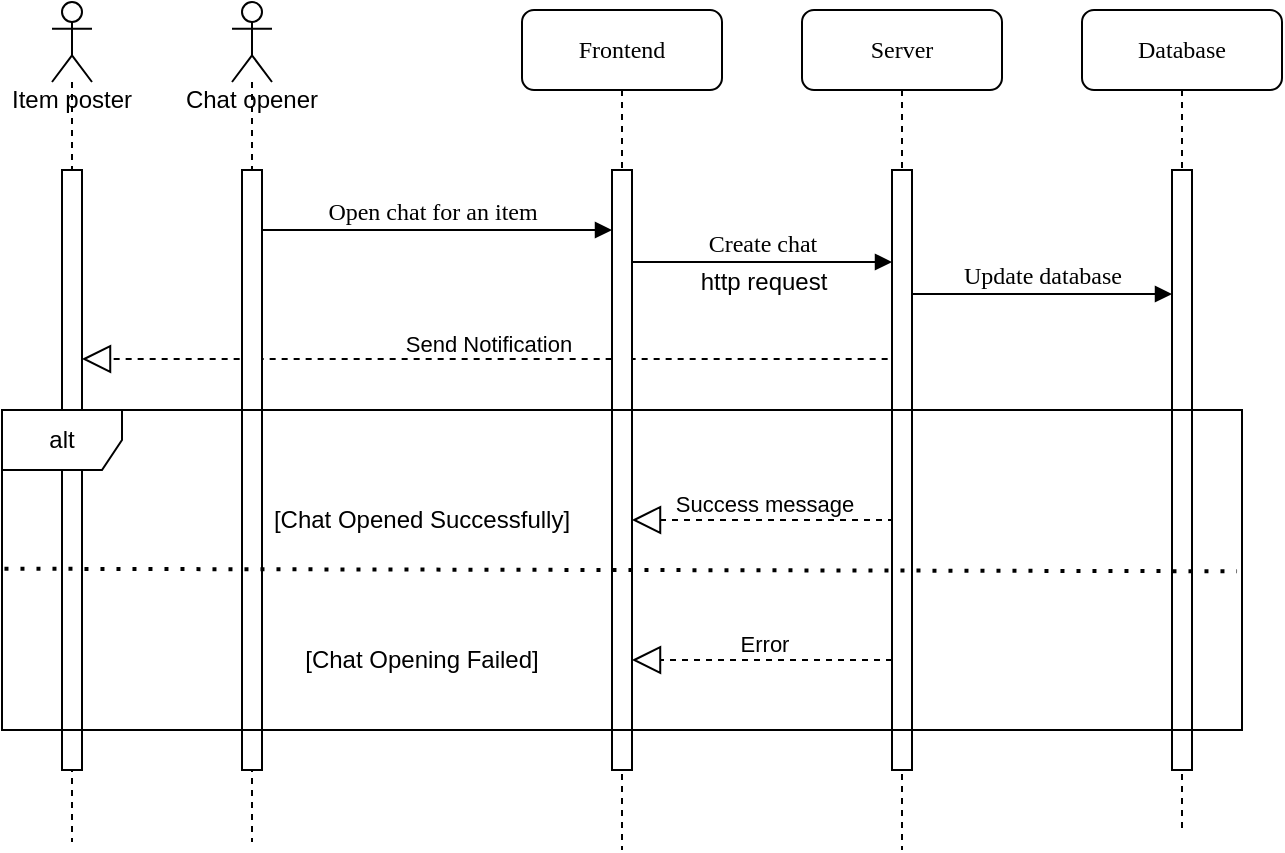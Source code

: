 <mxfile version="26.0.11">
  <diagram name="Page-1" id="CKeM4P2nxKYVu4VMVRPb">
    <mxGraphModel dx="794" dy="458" grid="1" gridSize="10" guides="1" tooltips="1" connect="1" arrows="1" fold="1" page="1" pageScale="1" pageWidth="1100" pageHeight="850" math="0" shadow="0">
      <root>
        <mxCell id="0" />
        <mxCell id="1" parent="0" />
        <mxCell id="-53Uf4TQHLvq_ebUNMab-22" value="" style="endArrow=block;dashed=1;endFill=0;endSize=12;html=1;rounded=0;" edge="1" parent="1">
          <mxGeometry width="160" relative="1" as="geometry">
            <mxPoint x="446" y="335" as="sourcePoint" />
            <mxPoint x="315" y="335" as="targetPoint" />
          </mxGeometry>
        </mxCell>
        <mxCell id="-53Uf4TQHLvq_ebUNMab-23" value="Success message" style="edgeLabel;html=1;align=center;verticalAlign=middle;resizable=0;points=[];" connectable="0" vertex="1" parent="-53Uf4TQHLvq_ebUNMab-22">
          <mxGeometry x="-0.002" y="1" relative="1" as="geometry">
            <mxPoint y="-9" as="offset" />
          </mxGeometry>
        </mxCell>
        <mxCell id="-53Uf4TQHLvq_ebUNMab-18" value="" style="endArrow=block;dashed=1;endFill=0;endSize=12;html=1;rounded=0;exitX=0.433;exitY=0.25;exitDx=0;exitDy=0;exitPerimeter=0;" edge="1" parent="1">
          <mxGeometry width="160" relative="1" as="geometry">
            <mxPoint x="454.83" y="254.5" as="sourcePoint" />
            <mxPoint x="40" y="254.5" as="targetPoint" />
          </mxGeometry>
        </mxCell>
        <mxCell id="-53Uf4TQHLvq_ebUNMab-19" value="Send Notification" style="edgeLabel;html=1;align=center;verticalAlign=middle;resizable=0;points=[];" connectable="0" vertex="1" parent="-53Uf4TQHLvq_ebUNMab-18">
          <mxGeometry x="0.025" y="2" relative="1" as="geometry">
            <mxPoint y="-10" as="offset" />
          </mxGeometry>
        </mxCell>
        <mxCell id="-53Uf4TQHLvq_ebUNMab-1" value="" style="shape=umlLifeline;perimeter=lifelinePerimeter;whiteSpace=wrap;html=1;container=1;dropTarget=0;collapsible=0;recursiveResize=0;outlineConnect=0;portConstraint=eastwest;newEdgeStyle={&quot;curved&quot;:0,&quot;rounded&quot;:0};participant=umlActor;size=40;" vertex="1" parent="1">
          <mxGeometry x="25" y="76" width="20" height="420" as="geometry" />
        </mxCell>
        <mxCell id="-53Uf4TQHLvq_ebUNMab-2" value="" style="shape=umlLifeline;perimeter=lifelinePerimeter;whiteSpace=wrap;html=1;container=1;dropTarget=0;collapsible=0;recursiveResize=0;outlineConnect=0;portConstraint=eastwest;newEdgeStyle={&quot;curved&quot;:0,&quot;rounded&quot;:0};participant=umlActor;" vertex="1" parent="1">
          <mxGeometry x="115" y="76" width="20" height="420" as="geometry" />
        </mxCell>
        <mxCell id="-53Uf4TQHLvq_ebUNMab-3" value="Frontend" style="shape=umlLifeline;perimeter=lifelinePerimeter;whiteSpace=wrap;html=1;container=1;collapsible=0;recursiveResize=0;outlineConnect=0;rounded=1;shadow=0;comic=0;labelBackgroundColor=none;strokeWidth=1;fontFamily=Verdana;fontSize=12;align=center;" vertex="1" parent="1">
          <mxGeometry x="260" y="80" width="100" height="420" as="geometry" />
        </mxCell>
        <mxCell id="-53Uf4TQHLvq_ebUNMab-4" value="" style="html=1;points=[];perimeter=orthogonalPerimeter;rounded=0;shadow=0;comic=0;labelBackgroundColor=none;strokeWidth=1;fontFamily=Verdana;fontSize=12;align=center;" vertex="1" parent="-53Uf4TQHLvq_ebUNMab-3">
          <mxGeometry x="45" y="80" width="10" height="300" as="geometry" />
        </mxCell>
        <mxCell id="-53Uf4TQHLvq_ebUNMab-5" value="Server" style="shape=umlLifeline;perimeter=lifelinePerimeter;whiteSpace=wrap;html=1;container=1;collapsible=0;recursiveResize=0;outlineConnect=0;rounded=1;shadow=0;comic=0;labelBackgroundColor=none;strokeWidth=1;fontFamily=Verdana;fontSize=12;align=center;" vertex="1" parent="1">
          <mxGeometry x="400" y="80" width="100" height="420" as="geometry" />
        </mxCell>
        <mxCell id="-53Uf4TQHLvq_ebUNMab-6" value="" style="html=1;points=[];perimeter=orthogonalPerimeter;rounded=0;shadow=0;comic=0;labelBackgroundColor=none;strokeWidth=1;fontFamily=Verdana;fontSize=12;align=center;fillColor=#FFFFFF;fillStyle=solid;" vertex="1" parent="-53Uf4TQHLvq_ebUNMab-5">
          <mxGeometry x="45" y="80" width="10" height="300" as="geometry" />
        </mxCell>
        <mxCell id="-53Uf4TQHLvq_ebUNMab-7" value="Database" style="shape=umlLifeline;perimeter=lifelinePerimeter;whiteSpace=wrap;html=1;container=1;collapsible=0;recursiveResize=0;outlineConnect=0;rounded=1;shadow=0;comic=0;labelBackgroundColor=none;strokeWidth=1;fontFamily=Verdana;fontSize=12;align=center;" vertex="1" parent="1">
          <mxGeometry x="540" y="80" width="100" height="410" as="geometry" />
        </mxCell>
        <mxCell id="-53Uf4TQHLvq_ebUNMab-8" value="" style="html=1;points=[];perimeter=orthogonalPerimeter;rounded=0;shadow=0;comic=0;labelBackgroundColor=none;strokeWidth=1;fontFamily=Verdana;fontSize=12;align=center;" vertex="1" parent="1">
          <mxGeometry x="585" y="160" width="10" height="300" as="geometry" />
        </mxCell>
        <mxCell id="-53Uf4TQHLvq_ebUNMab-9" value="Update database" style="html=1;verticalAlign=bottom;endArrow=block;labelBackgroundColor=none;fontFamily=Verdana;fontSize=12;edgeStyle=elbowEdgeStyle;elbow=vertical;" edge="1" parent="1">
          <mxGeometry relative="1" as="geometry">
            <mxPoint x="455" y="222" as="sourcePoint" />
            <Array as="points">
              <mxPoint x="460" y="222" />
            </Array>
            <mxPoint x="585" y="222" as="targetPoint" />
          </mxGeometry>
        </mxCell>
        <mxCell id="-53Uf4TQHLvq_ebUNMab-10" value="Open chat for an item" style="html=1;verticalAlign=bottom;endArrow=block;labelBackgroundColor=none;fontFamily=Verdana;fontSize=12;edgeStyle=elbowEdgeStyle;elbow=horizontal;exitX=0.667;exitY=0.087;exitDx=0;exitDy=0;exitPerimeter=0;" edge="1" parent="1">
          <mxGeometry relative="1" as="geometry">
            <mxPoint x="125.0" y="190.0" as="sourcePoint" />
            <mxPoint x="305" y="190" as="targetPoint" />
          </mxGeometry>
        </mxCell>
        <mxCell id="-53Uf4TQHLvq_ebUNMab-11" value="Create chat" style="html=1;verticalAlign=bottom;endArrow=block;entryX=0;entryY=0;labelBackgroundColor=none;fontFamily=Verdana;fontSize=12;edgeStyle=elbowEdgeStyle;elbow=vertical;" edge="1" parent="1">
          <mxGeometry relative="1" as="geometry">
            <mxPoint x="315" y="206" as="sourcePoint" />
            <mxPoint x="445" y="206.0" as="targetPoint" />
          </mxGeometry>
        </mxCell>
        <mxCell id="-53Uf4TQHLvq_ebUNMab-12" value="" style="html=1;points=[];perimeter=orthogonalPerimeter;rounded=0;shadow=0;comic=0;labelBackgroundColor=none;strokeWidth=1;fontFamily=Verdana;fontSize=12;align=center;" vertex="1" parent="1">
          <mxGeometry x="30" y="160" width="10" height="300" as="geometry" />
        </mxCell>
        <mxCell id="-53Uf4TQHLvq_ebUNMab-13" value="Item poster" style="text;strokeColor=none;align=center;fillColor=none;html=1;verticalAlign=middle;whiteSpace=wrap;rounded=0;" vertex="1" parent="1">
          <mxGeometry y="110" width="70" height="30" as="geometry" />
        </mxCell>
        <mxCell id="-53Uf4TQHLvq_ebUNMab-14" value="http request" style="text;strokeColor=none;align=center;fillColor=none;html=1;verticalAlign=middle;whiteSpace=wrap;rounded=0;" vertex="1" parent="1">
          <mxGeometry x="341" y="205" width="80" height="21" as="geometry" />
        </mxCell>
        <mxCell id="-53Uf4TQHLvq_ebUNMab-15" value="" style="html=1;points=[];perimeter=orthogonalPerimeter;rounded=0;shadow=0;comic=0;labelBackgroundColor=none;strokeWidth=1;fontFamily=Verdana;fontSize=12;align=center;" vertex="1" parent="1">
          <mxGeometry x="120" y="160" width="10" height="300" as="geometry" />
        </mxCell>
        <mxCell id="-53Uf4TQHLvq_ebUNMab-16" value="Chat opener" style="text;strokeColor=none;align=center;fillColor=none;html=1;verticalAlign=middle;whiteSpace=wrap;rounded=0;" vertex="1" parent="1">
          <mxGeometry x="90" y="110" width="70" height="30.0" as="geometry" />
        </mxCell>
        <mxCell id="-53Uf4TQHLvq_ebUNMab-17" value="alt" style="shape=umlFrame;whiteSpace=wrap;html=1;pointerEvents=0;" vertex="1" parent="1">
          <mxGeometry y="280" width="620" height="160" as="geometry" />
        </mxCell>
        <mxCell id="-53Uf4TQHLvq_ebUNMab-20" value="" style="endArrow=none;dashed=1;html=1;dashPattern=1 3;strokeWidth=2;rounded=0;exitX=0.002;exitY=0.496;exitDx=0;exitDy=0;exitPerimeter=0;entryX=0.996;entryY=0.504;entryDx=0;entryDy=0;entryPerimeter=0;" edge="1" parent="1" source="-53Uf4TQHLvq_ebUNMab-17" target="-53Uf4TQHLvq_ebUNMab-17">
          <mxGeometry width="50" height="50" relative="1" as="geometry">
            <mxPoint x="280" y="280" as="sourcePoint" />
            <mxPoint x="330" y="230" as="targetPoint" />
          </mxGeometry>
        </mxCell>
        <mxCell id="-53Uf4TQHLvq_ebUNMab-21" value="[Chat Opened Successfully]" style="text;strokeColor=none;align=center;fillColor=none;html=1;verticalAlign=middle;whiteSpace=wrap;rounded=0;" vertex="1" parent="1">
          <mxGeometry x="130" y="320" width="160" height="30" as="geometry" />
        </mxCell>
        <mxCell id="-53Uf4TQHLvq_ebUNMab-24" value="[Chat Opening Failed]" style="text;strokeColor=none;align=center;fillColor=none;html=1;verticalAlign=middle;whiteSpace=wrap;rounded=0;" vertex="1" parent="1">
          <mxGeometry x="130" y="390" width="160" height="30" as="geometry" />
        </mxCell>
        <mxCell id="-53Uf4TQHLvq_ebUNMab-25" value="" style="endArrow=block;dashed=1;endFill=0;endSize=12;html=1;rounded=0;" edge="1" parent="1">
          <mxGeometry width="160" relative="1" as="geometry">
            <mxPoint x="445" y="405" as="sourcePoint" />
            <mxPoint x="315" y="405" as="targetPoint" />
          </mxGeometry>
        </mxCell>
        <mxCell id="-53Uf4TQHLvq_ebUNMab-26" value="Error" style="edgeLabel;html=1;align=center;verticalAlign=middle;resizable=0;points=[];" connectable="0" vertex="1" parent="-53Uf4TQHLvq_ebUNMab-25">
          <mxGeometry x="-0.002" y="1" relative="1" as="geometry">
            <mxPoint x="1" y="-9" as="offset" />
          </mxGeometry>
        </mxCell>
      </root>
    </mxGraphModel>
  </diagram>
</mxfile>
